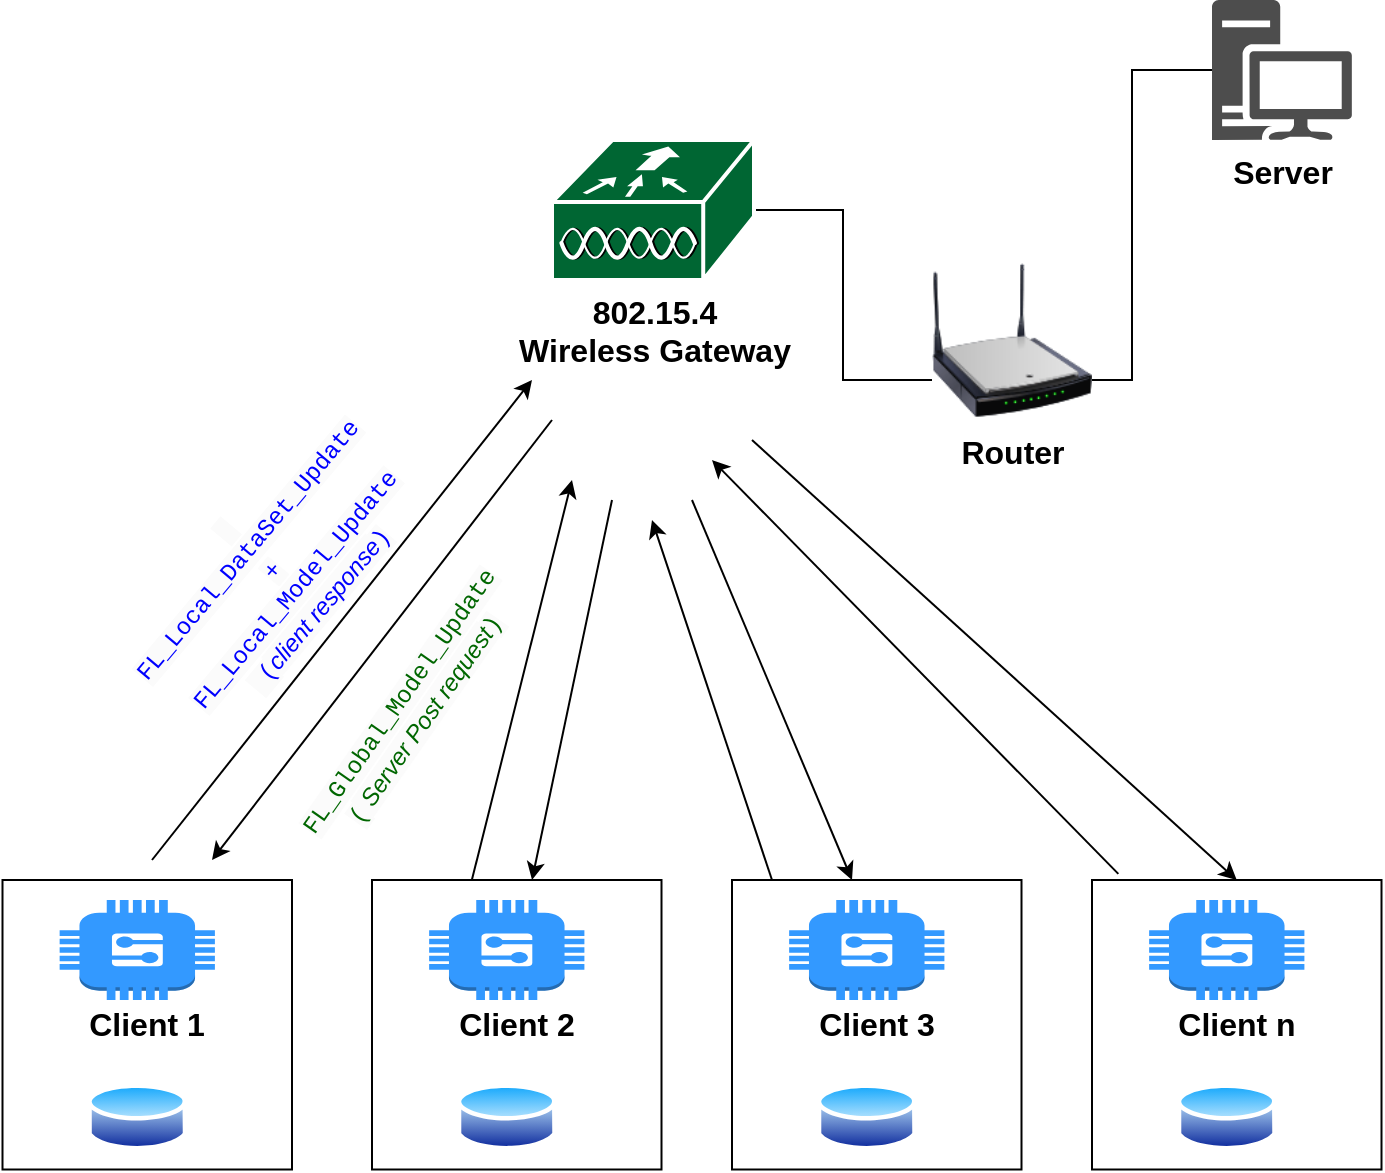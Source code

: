 <mxfile version="20.8.23" type="github">
  <diagram name="Page-1" id="Ofs9UHpUIScGUwqujJuh">
    <mxGraphModel dx="1562" dy="1885" grid="1" gridSize="10" guides="1" tooltips="1" connect="1" arrows="1" fold="1" page="1" pageScale="1" pageWidth="850" pageHeight="1100" math="0" shadow="0">
      <root>
        <mxCell id="0" />
        <mxCell id="1" parent="0" />
        <mxCell id="Ntnc2Ru-V7CuruGuNvEP-5" value="&lt;font style=&quot;font-size: 16px;&quot;&gt;&lt;b&gt;Server&lt;/b&gt;&lt;/font&gt;" style="sketch=0;aspect=fixed;pointerEvents=1;shadow=0;dashed=0;html=1;strokeColor=none;labelPosition=center;verticalLabelPosition=bottom;verticalAlign=top;align=center;fillColor=#4D4D4D;shape=mxgraph.mscae.enterprise.workstation_client" vertex="1" parent="1">
          <mxGeometry x="720" y="-110" width="70" height="70" as="geometry" />
        </mxCell>
        <mxCell id="Ntnc2Ru-V7CuruGuNvEP-14" value="" style="endArrow=classic;html=1;rounded=0;exitX=0.345;exitY=0;exitDx=0;exitDy=0;exitPerimeter=0;" edge="1" parent="1" source="Ntnc2Ru-V7CuruGuNvEP-43">
          <mxGeometry width="50" height="50" relative="1" as="geometry">
            <mxPoint x="340" y="330" as="sourcePoint" />
            <mxPoint x="400" y="130" as="targetPoint" />
            <Array as="points" />
          </mxGeometry>
        </mxCell>
        <mxCell id="Ntnc2Ru-V7CuruGuNvEP-16" value="" style="endArrow=classic;html=1;rounded=0;" edge="1" parent="1">
          <mxGeometry width="50" height="50" relative="1" as="geometry">
            <mxPoint x="190" y="320" as="sourcePoint" />
            <mxPoint x="380" y="80" as="targetPoint" />
          </mxGeometry>
        </mxCell>
        <mxCell id="Ntnc2Ru-V7CuruGuNvEP-17" value="" style="endArrow=classic;html=1;rounded=0;" edge="1" parent="1">
          <mxGeometry width="50" height="50" relative="1" as="geometry">
            <mxPoint x="500" y="330" as="sourcePoint" />
            <mxPoint x="440" y="150" as="targetPoint" />
          </mxGeometry>
        </mxCell>
        <mxCell id="Ntnc2Ru-V7CuruGuNvEP-19" value="" style="endArrow=classic;html=1;rounded=0;exitX=0.091;exitY=-0.021;exitDx=0;exitDy=0;exitPerimeter=0;" edge="1" parent="1" source="Ntnc2Ru-V7CuruGuNvEP-51">
          <mxGeometry width="50" height="50" relative="1" as="geometry">
            <mxPoint x="691.626" y="340" as="sourcePoint" />
            <mxPoint x="470" y="120" as="targetPoint" />
          </mxGeometry>
        </mxCell>
        <mxCell id="Ntnc2Ru-V7CuruGuNvEP-20" value="&lt;font style=&quot;border-color: var(--border-color); color: rgb(0, 0, 255); font-size: 12px; font-style: normal; font-variant-ligatures: normal; font-variant-caps: normal; font-weight: 400; letter-spacing: normal; orphans: 2; text-align: center; text-indent: 0px; text-transform: none; widows: 2; word-spacing: 0px; -webkit-text-stroke-width: 0px; background-color: rgb(251, 251, 251); text-decoration-thickness: initial; text-decoration-style: initial; text-decoration-color: initial;&quot; face=&quot;Courier New&quot;&gt;&amp;nbsp; FL_Local_DataSet_Update +&lt;br&gt;FL_Local_Model_Update&lt;br&gt;&amp;nbsp;(&lt;/font&gt;&lt;i style=&quot;border-color: var(--border-color); color: rgb(0, 0, 255); font-family: Helvetica; font-size: 12px; font-variant-ligatures: normal; font-variant-caps: normal; font-weight: 400; letter-spacing: normal; orphans: 2; text-align: center; text-indent: 0px; text-transform: none; widows: 2; word-spacing: 0px; -webkit-text-stroke-width: 0px; background-color: rgb(251, 251, 251); text-decoration-thickness: initial; text-decoration-style: initial; text-decoration-color: initial;&quot;&gt;client response&lt;/i&gt;&lt;font style=&quot;border-color: var(--border-color); color: rgb(0, 0, 255); font-size: 12px; font-style: normal; font-variant-ligatures: normal; font-variant-caps: normal; font-weight: 400; letter-spacing: normal; orphans: 2; text-align: center; text-indent: 0px; text-transform: none; widows: 2; word-spacing: 0px; -webkit-text-stroke-width: 0px; background-color: rgb(251, 251, 251); text-decoration-thickness: initial; text-decoration-style: initial; text-decoration-color: initial;&quot; face=&quot;Courier New&quot;&gt;)&lt;/font&gt;" style="text;strokeColor=none;align=center;fillColor=none;html=1;verticalAlign=middle;whiteSpace=wrap;rounded=0;rotation=-50;" vertex="1" parent="1">
          <mxGeometry x="220" y="160" width="60" height="30" as="geometry" />
        </mxCell>
        <mxCell id="Ntnc2Ru-V7CuruGuNvEP-31" value="" style="endArrow=classic;html=1;rounded=0;" edge="1" parent="1">
          <mxGeometry width="50" height="50" relative="1" as="geometry">
            <mxPoint x="390" y="100" as="sourcePoint" />
            <mxPoint x="220" y="320" as="targetPoint" />
          </mxGeometry>
        </mxCell>
        <mxCell id="Ntnc2Ru-V7CuruGuNvEP-32" value="" style="endArrow=classic;html=1;rounded=0;" edge="1" parent="1">
          <mxGeometry width="50" height="50" relative="1" as="geometry">
            <mxPoint x="420" y="140" as="sourcePoint" />
            <mxPoint x="380" y="330" as="targetPoint" />
            <Array as="points" />
          </mxGeometry>
        </mxCell>
        <mxCell id="Ntnc2Ru-V7CuruGuNvEP-33" value="" style="endArrow=classic;html=1;rounded=0;entryX=1.029;entryY=1.054;entryDx=0;entryDy=0;entryPerimeter=0;" edge="1" parent="1">
          <mxGeometry width="50" height="50" relative="1" as="geometry">
            <mxPoint x="460" y="140" as="sourcePoint" />
            <mxPoint x="540" y="330" as="targetPoint" />
          </mxGeometry>
        </mxCell>
        <mxCell id="Ntnc2Ru-V7CuruGuNvEP-35" value="&lt;font color=&quot;#006600&quot;&gt;&lt;font style=&quot;border-color: var(--border-color); font-size: 12px; font-style: normal; font-variant-ligatures: normal; font-variant-caps: normal; font-weight: 400; letter-spacing: normal; orphans: 2; text-align: center; text-indent: 0px; text-transform: none; widows: 2; word-spacing: 0px; -webkit-text-stroke-width: 0px; background-color: rgb(251, 251, 251); text-decoration-thickness: initial; text-decoration-style: initial; text-decoration-color: initial;&quot; face=&quot;Courier New&quot;&gt;FL_Global_Model_Update (&lt;/font&gt;&lt;i style=&quot;border-color: var(--border-color); font-family: Helvetica; font-size: 12px; font-variant-ligatures: normal; font-variant-caps: normal; font-weight: 400; letter-spacing: normal; orphans: 2; text-align: center; text-indent: 0px; text-transform: none; widows: 2; word-spacing: 0px; -webkit-text-stroke-width: 0px; background-color: rgb(251, 251, 251); text-decoration-thickness: initial; text-decoration-style: initial; text-decoration-color: initial;&quot;&gt;&amp;nbsp;Server Post request&lt;/i&gt;&lt;font style=&quot;border-color: var(--border-color); font-size: 12px; font-style: normal; font-variant-ligatures: normal; font-variant-caps: normal; font-weight: 400; letter-spacing: normal; orphans: 2; text-align: center; text-indent: 0px; text-transform: none; widows: 2; word-spacing: 0px; -webkit-text-stroke-width: 0px; background-color: rgb(251, 251, 251); text-decoration-thickness: initial; text-decoration-style: initial; text-decoration-color: initial;&quot; face=&quot;Courier New&quot;&gt;)&lt;/font&gt;&lt;/font&gt;" style="text;strokeColor=none;align=center;fillColor=none;html=1;verticalAlign=middle;whiteSpace=wrap;rounded=0;rotation=-55;" vertex="1" parent="1">
          <mxGeometry x="290" y="230" width="60" height="30" as="geometry" />
        </mxCell>
        <mxCell id="Ntnc2Ru-V7CuruGuNvEP-36" value="" style="endArrow=classic;html=1;rounded=0;entryX=0.5;entryY=0;entryDx=0;entryDy=0;" edge="1" parent="1" target="Ntnc2Ru-V7CuruGuNvEP-51">
          <mxGeometry width="50" height="50" relative="1" as="geometry">
            <mxPoint x="490" y="110" as="sourcePoint" />
            <mxPoint x="736" y="319" as="targetPoint" />
          </mxGeometry>
        </mxCell>
        <mxCell id="Ntnc2Ru-V7CuruGuNvEP-41" value="" style="group" vertex="1" connectable="0" parent="1">
          <mxGeometry x="115.25" y="330" width="144.75" height="144.75" as="geometry" />
        </mxCell>
        <mxCell id="Ntnc2Ru-V7CuruGuNvEP-37" value="&lt;h2 style=&quot;text-align: justify; line-height: 300%; font-size: 16px;&quot;&gt;&lt;span style=&quot;background-color: initial; font-size: 16px;&quot;&gt;&lt;font color=&quot;#000000&quot;&gt;Client 1&lt;/font&gt;&lt;/span&gt;&lt;/h2&gt;" style="whiteSpace=wrap;html=1;aspect=fixed;fontFamily=Helvetica;fontColor=#006600;fillColor=none;fontSize=16;fontStyle=1" vertex="1" parent="Ntnc2Ru-V7CuruGuNvEP-41">
          <mxGeometry width="144.75" height="144.75" as="geometry" />
        </mxCell>
        <mxCell id="Ntnc2Ru-V7CuruGuNvEP-8" value="" style="outlineConnect=0;dashed=0;verticalLabelPosition=bottom;verticalAlign=top;align=center;html=1;shape=mxgraph.aws3.generic;fillColor=#3399FF;gradientColor=none;" vertex="1" parent="Ntnc2Ru-V7CuruGuNvEP-41">
          <mxGeometry x="28.57" y="10" width="77.63" height="50" as="geometry" />
        </mxCell>
        <mxCell id="Ntnc2Ru-V7CuruGuNvEP-39" value="" style="aspect=fixed;perimeter=ellipsePerimeter;html=1;align=center;shadow=0;dashed=0;spacingTop=3;image;image=img/lib/active_directory/database.svg;fontFamily=Helvetica;fontColor=#006600;fillColor=none;" vertex="1" parent="Ntnc2Ru-V7CuruGuNvEP-41">
          <mxGeometry x="42.38" y="100" width="50" height="37" as="geometry" />
        </mxCell>
        <mxCell id="Ntnc2Ru-V7CuruGuNvEP-42" value="" style="group" vertex="1" connectable="0" parent="1">
          <mxGeometry x="300" y="330" width="144.75" height="144.75" as="geometry" />
        </mxCell>
        <mxCell id="Ntnc2Ru-V7CuruGuNvEP-43" value="&lt;h2 style=&quot;text-align: justify; line-height: 300%; font-size: 16px;&quot;&gt;&lt;span style=&quot;background-color: initial; font-size: 16px;&quot;&gt;&lt;font color=&quot;#000000&quot;&gt;Client 2&lt;/font&gt;&lt;/span&gt;&lt;/h2&gt;" style="whiteSpace=wrap;html=1;aspect=fixed;fontFamily=Helvetica;fontColor=#006600;fillColor=none;fontSize=16;fontStyle=1" vertex="1" parent="Ntnc2Ru-V7CuruGuNvEP-42">
          <mxGeometry width="144.75" height="144.75" as="geometry" />
        </mxCell>
        <mxCell id="Ntnc2Ru-V7CuruGuNvEP-44" value="" style="outlineConnect=0;dashed=0;verticalLabelPosition=bottom;verticalAlign=top;align=center;html=1;shape=mxgraph.aws3.generic;fillColor=#3399FF;gradientColor=none;" vertex="1" parent="Ntnc2Ru-V7CuruGuNvEP-42">
          <mxGeometry x="28.57" y="10" width="77.63" height="50" as="geometry" />
        </mxCell>
        <mxCell id="Ntnc2Ru-V7CuruGuNvEP-45" value="" style="aspect=fixed;perimeter=ellipsePerimeter;html=1;align=center;shadow=0;dashed=0;spacingTop=3;image;image=img/lib/active_directory/database.svg;fontFamily=Helvetica;fontColor=#006600;fillColor=none;" vertex="1" parent="Ntnc2Ru-V7CuruGuNvEP-42">
          <mxGeometry x="42.38" y="100" width="50" height="37" as="geometry" />
        </mxCell>
        <mxCell id="Ntnc2Ru-V7CuruGuNvEP-46" value="" style="group" vertex="1" connectable="0" parent="1">
          <mxGeometry x="480" y="330" width="144.75" height="144.75" as="geometry" />
        </mxCell>
        <mxCell id="Ntnc2Ru-V7CuruGuNvEP-47" value="&lt;h2 style=&quot;text-align: justify; line-height: 300%; font-size: 16px;&quot;&gt;&lt;span style=&quot;background-color: initial; font-size: 16px;&quot;&gt;&lt;font color=&quot;#000000&quot;&gt;Client 3&lt;/font&gt;&lt;/span&gt;&lt;/h2&gt;" style="whiteSpace=wrap;html=1;aspect=fixed;fontFamily=Helvetica;fontColor=#006600;fillColor=none;fontSize=16;fontStyle=1" vertex="1" parent="Ntnc2Ru-V7CuruGuNvEP-46">
          <mxGeometry width="144.75" height="144.75" as="geometry" />
        </mxCell>
        <mxCell id="Ntnc2Ru-V7CuruGuNvEP-48" value="" style="outlineConnect=0;dashed=0;verticalLabelPosition=bottom;verticalAlign=top;align=center;html=1;shape=mxgraph.aws3.generic;fillColor=#3399FF;gradientColor=none;" vertex="1" parent="Ntnc2Ru-V7CuruGuNvEP-46">
          <mxGeometry x="28.57" y="10" width="77.63" height="50" as="geometry" />
        </mxCell>
        <mxCell id="Ntnc2Ru-V7CuruGuNvEP-49" value="" style="aspect=fixed;perimeter=ellipsePerimeter;html=1;align=center;shadow=0;dashed=0;spacingTop=3;image;image=img/lib/active_directory/database.svg;fontFamily=Helvetica;fontColor=#006600;fillColor=none;" vertex="1" parent="Ntnc2Ru-V7CuruGuNvEP-46">
          <mxGeometry x="42.38" y="100" width="50" height="37" as="geometry" />
        </mxCell>
        <mxCell id="Ntnc2Ru-V7CuruGuNvEP-50" value="" style="group" vertex="1" connectable="0" parent="1">
          <mxGeometry x="660" y="330" width="144.75" height="144.75" as="geometry" />
        </mxCell>
        <mxCell id="Ntnc2Ru-V7CuruGuNvEP-51" value="&lt;h2 style=&quot;text-align: justify; line-height: 300%; font-size: 16px;&quot;&gt;&lt;span style=&quot;background-color: initial; font-size: 16px;&quot;&gt;&lt;font color=&quot;#000000&quot;&gt;Client n&lt;/font&gt;&lt;/span&gt;&lt;/h2&gt;" style="whiteSpace=wrap;html=1;aspect=fixed;fontFamily=Helvetica;fontColor=#006600;fillColor=none;fontSize=16;fontStyle=1" vertex="1" parent="Ntnc2Ru-V7CuruGuNvEP-50">
          <mxGeometry width="144.75" height="144.75" as="geometry" />
        </mxCell>
        <mxCell id="Ntnc2Ru-V7CuruGuNvEP-52" value="" style="outlineConnect=0;dashed=0;verticalLabelPosition=bottom;verticalAlign=top;align=center;html=1;shape=mxgraph.aws3.generic;fillColor=#3399FF;gradientColor=none;" vertex="1" parent="Ntnc2Ru-V7CuruGuNvEP-50">
          <mxGeometry x="28.57" y="10" width="77.63" height="50" as="geometry" />
        </mxCell>
        <mxCell id="Ntnc2Ru-V7CuruGuNvEP-53" value="" style="aspect=fixed;perimeter=ellipsePerimeter;html=1;align=center;shadow=0;dashed=0;spacingTop=3;image;image=img/lib/active_directory/database.svg;fontFamily=Helvetica;fontColor=#006600;fillColor=none;" vertex="1" parent="Ntnc2Ru-V7CuruGuNvEP-50">
          <mxGeometry x="42.38" y="100" width="50" height="37" as="geometry" />
        </mxCell>
        <mxCell id="Ntnc2Ru-V7CuruGuNvEP-59" style="edgeStyle=orthogonalEdgeStyle;rounded=0;orthogonalLoop=1;jettySize=auto;html=1;exitX=1;exitY=0.5;exitDx=0;exitDy=0;exitPerimeter=0;fontFamily=Helvetica;fontSize=16;fontColor=#000000;entryX=0;entryY=0.75;entryDx=0;entryDy=0;strokeColor=default;endArrow=none;endFill=0;" edge="1" parent="1" source="Ntnc2Ru-V7CuruGuNvEP-56" target="Ntnc2Ru-V7CuruGuNvEP-57">
          <mxGeometry relative="1" as="geometry">
            <mxPoint x="550" y="80" as="targetPoint" />
          </mxGeometry>
        </mxCell>
        <mxCell id="Ntnc2Ru-V7CuruGuNvEP-56" value="&lt;b style=&quot;border-color: var(--border-color);&quot;&gt;802.15.4&lt;br style=&quot;border-color: var(--border-color);&quot;&gt;Wireless Gateway&lt;/b&gt;" style="shape=mxgraph.cisco.wireless.wlan_controller;html=1;pointerEvents=1;dashed=0;fillColor=#006633;strokeColor=#ffffff;strokeWidth=2;verticalLabelPosition=bottom;verticalAlign=top;align=center;outlineConnect=0;fontFamily=Helvetica;fontSize=16;fontColor=#000000;" vertex="1" parent="1">
          <mxGeometry x="390" y="-40" width="101" height="70" as="geometry" />
        </mxCell>
        <mxCell id="Ntnc2Ru-V7CuruGuNvEP-60" style="edgeStyle=orthogonalEdgeStyle;rounded=0;orthogonalLoop=1;jettySize=auto;html=1;fontFamily=Helvetica;fontSize=16;fontColor=#000000;endArrow=none;endFill=0;entryX=0;entryY=0.5;entryDx=0;entryDy=0;entryPerimeter=0;" edge="1" parent="1" source="Ntnc2Ru-V7CuruGuNvEP-57" target="Ntnc2Ru-V7CuruGuNvEP-5">
          <mxGeometry relative="1" as="geometry">
            <mxPoint x="720" y="-30" as="targetPoint" />
            <Array as="points">
              <mxPoint x="680" y="80" />
              <mxPoint x="680" y="-75" />
            </Array>
          </mxGeometry>
        </mxCell>
        <mxCell id="Ntnc2Ru-V7CuruGuNvEP-57" value="&lt;b&gt;Router&lt;/b&gt;" style="image;html=1;image=img/lib/clip_art/networking/Wireless_Router_N_128x128.png;strokeColor=#0000FF;fontFamily=Helvetica;fontSize=16;fontColor=#000000;fillColor=#006633;" vertex="1" parent="1">
          <mxGeometry x="580" y="20" width="80" height="80" as="geometry" />
        </mxCell>
      </root>
    </mxGraphModel>
  </diagram>
</mxfile>
